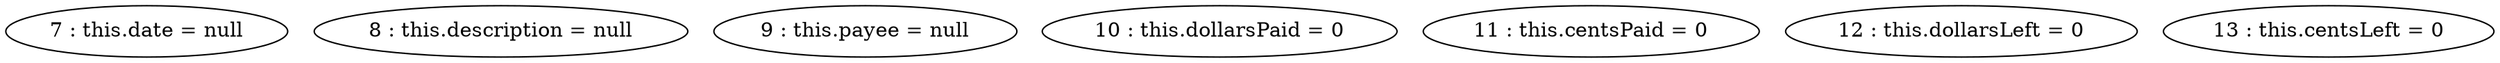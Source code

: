 digraph G {
"7 : this.date = null"
"8 : this.description = null"
"9 : this.payee = null"
"10 : this.dollarsPaid = 0"
"11 : this.centsPaid = 0"
"12 : this.dollarsLeft = 0"
"13 : this.centsLeft = 0"
}